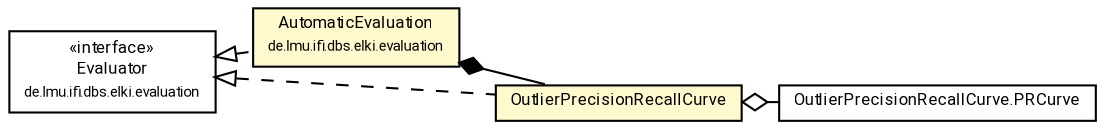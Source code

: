 #!/usr/local/bin/dot
#
# Class diagram 
# Generated by UMLGraph version R5_7_2-60-g0e99a6 (http://www.spinellis.gr/umlgraph/)
#

digraph G {
	graph [fontnames="svg"]
	edge [fontname="Roboto",fontsize=7,labelfontname="Roboto",labelfontsize=7,color="black"];
	node [fontname="Roboto",fontcolor="black",fontsize=8,shape=plaintext,margin=0,width=0,height=0];
	nodesep=0.15;
	ranksep=0.25;
	rankdir=LR;
	// de.lmu.ifi.dbs.elki.evaluation.AutomaticEvaluation
	c7781599 [label=<<table title="de.lmu.ifi.dbs.elki.evaluation.AutomaticEvaluation" border="0" cellborder="1" cellspacing="0" cellpadding="2" bgcolor="LemonChiffon" href="../AutomaticEvaluation.html" target="_parent">
		<tr><td><table border="0" cellspacing="0" cellpadding="1">
		<tr><td align="center" balign="center"> <font face="Roboto">AutomaticEvaluation</font> </td></tr>
		<tr><td align="center" balign="center"> <font face="Roboto" point-size="7.0">de.lmu.ifi.dbs.elki.evaluation</font> </td></tr>
		</table></td></tr>
		</table>>, URL="../AutomaticEvaluation.html"];
	// de.lmu.ifi.dbs.elki.evaluation.Evaluator
	c7782665 [label=<<table title="de.lmu.ifi.dbs.elki.evaluation.Evaluator" border="0" cellborder="1" cellspacing="0" cellpadding="2" href="../Evaluator.html" target="_parent">
		<tr><td><table border="0" cellspacing="0" cellpadding="1">
		<tr><td align="center" balign="center"> &#171;interface&#187; </td></tr>
		<tr><td align="center" balign="center"> <font face="Roboto">Evaluator</font> </td></tr>
		<tr><td align="center" balign="center"> <font face="Roboto" point-size="7.0">de.lmu.ifi.dbs.elki.evaluation</font> </td></tr>
		</table></td></tr>
		</table>>, URL="../Evaluator.html"];
	// de.lmu.ifi.dbs.elki.evaluation.outlier.OutlierPrecisionRecallCurve
	c7784426 [label=<<table title="de.lmu.ifi.dbs.elki.evaluation.outlier.OutlierPrecisionRecallCurve" border="0" cellborder="1" cellspacing="0" cellpadding="2" bgcolor="lemonChiffon" href="OutlierPrecisionRecallCurve.html" target="_parent">
		<tr><td><table border="0" cellspacing="0" cellpadding="1">
		<tr><td align="center" balign="center"> <font face="Roboto">OutlierPrecisionRecallCurve</font> </td></tr>
		</table></td></tr>
		</table>>, URL="OutlierPrecisionRecallCurve.html"];
	// de.lmu.ifi.dbs.elki.evaluation.outlier.OutlierPrecisionRecallCurve.PRCurve
	c7784427 [label=<<table title="de.lmu.ifi.dbs.elki.evaluation.outlier.OutlierPrecisionRecallCurve.PRCurve" border="0" cellborder="1" cellspacing="0" cellpadding="2" href="OutlierPrecisionRecallCurve.PRCurve.html" target="_parent">
		<tr><td><table border="0" cellspacing="0" cellpadding="1">
		<tr><td align="center" balign="center"> <font face="Roboto">OutlierPrecisionRecallCurve.PRCurve</font> </td></tr>
		</table></td></tr>
		</table>>, URL="OutlierPrecisionRecallCurve.PRCurve.html"];
	// de.lmu.ifi.dbs.elki.evaluation.AutomaticEvaluation implements de.lmu.ifi.dbs.elki.evaluation.Evaluator
	c7782665 -> c7781599 [arrowtail=empty,style=dashed,dir=back,weight=9];
	// de.lmu.ifi.dbs.elki.evaluation.AutomaticEvaluation composed de.lmu.ifi.dbs.elki.evaluation.outlier.OutlierPrecisionRecallCurve
	c7781599 -> c7784426 [arrowhead=none,arrowtail=diamond,dir=back,weight=6];
	// de.lmu.ifi.dbs.elki.evaluation.outlier.OutlierPrecisionRecallCurve implements de.lmu.ifi.dbs.elki.evaluation.Evaluator
	c7782665 -> c7784426 [arrowtail=empty,style=dashed,dir=back,weight=9];
	// de.lmu.ifi.dbs.elki.evaluation.outlier.OutlierPrecisionRecallCurve has de.lmu.ifi.dbs.elki.evaluation.outlier.OutlierPrecisionRecallCurve.PRCurve
	c7784426 -> c7784427 [arrowhead=none,arrowtail=ediamond,dir=back,weight=4];
}

